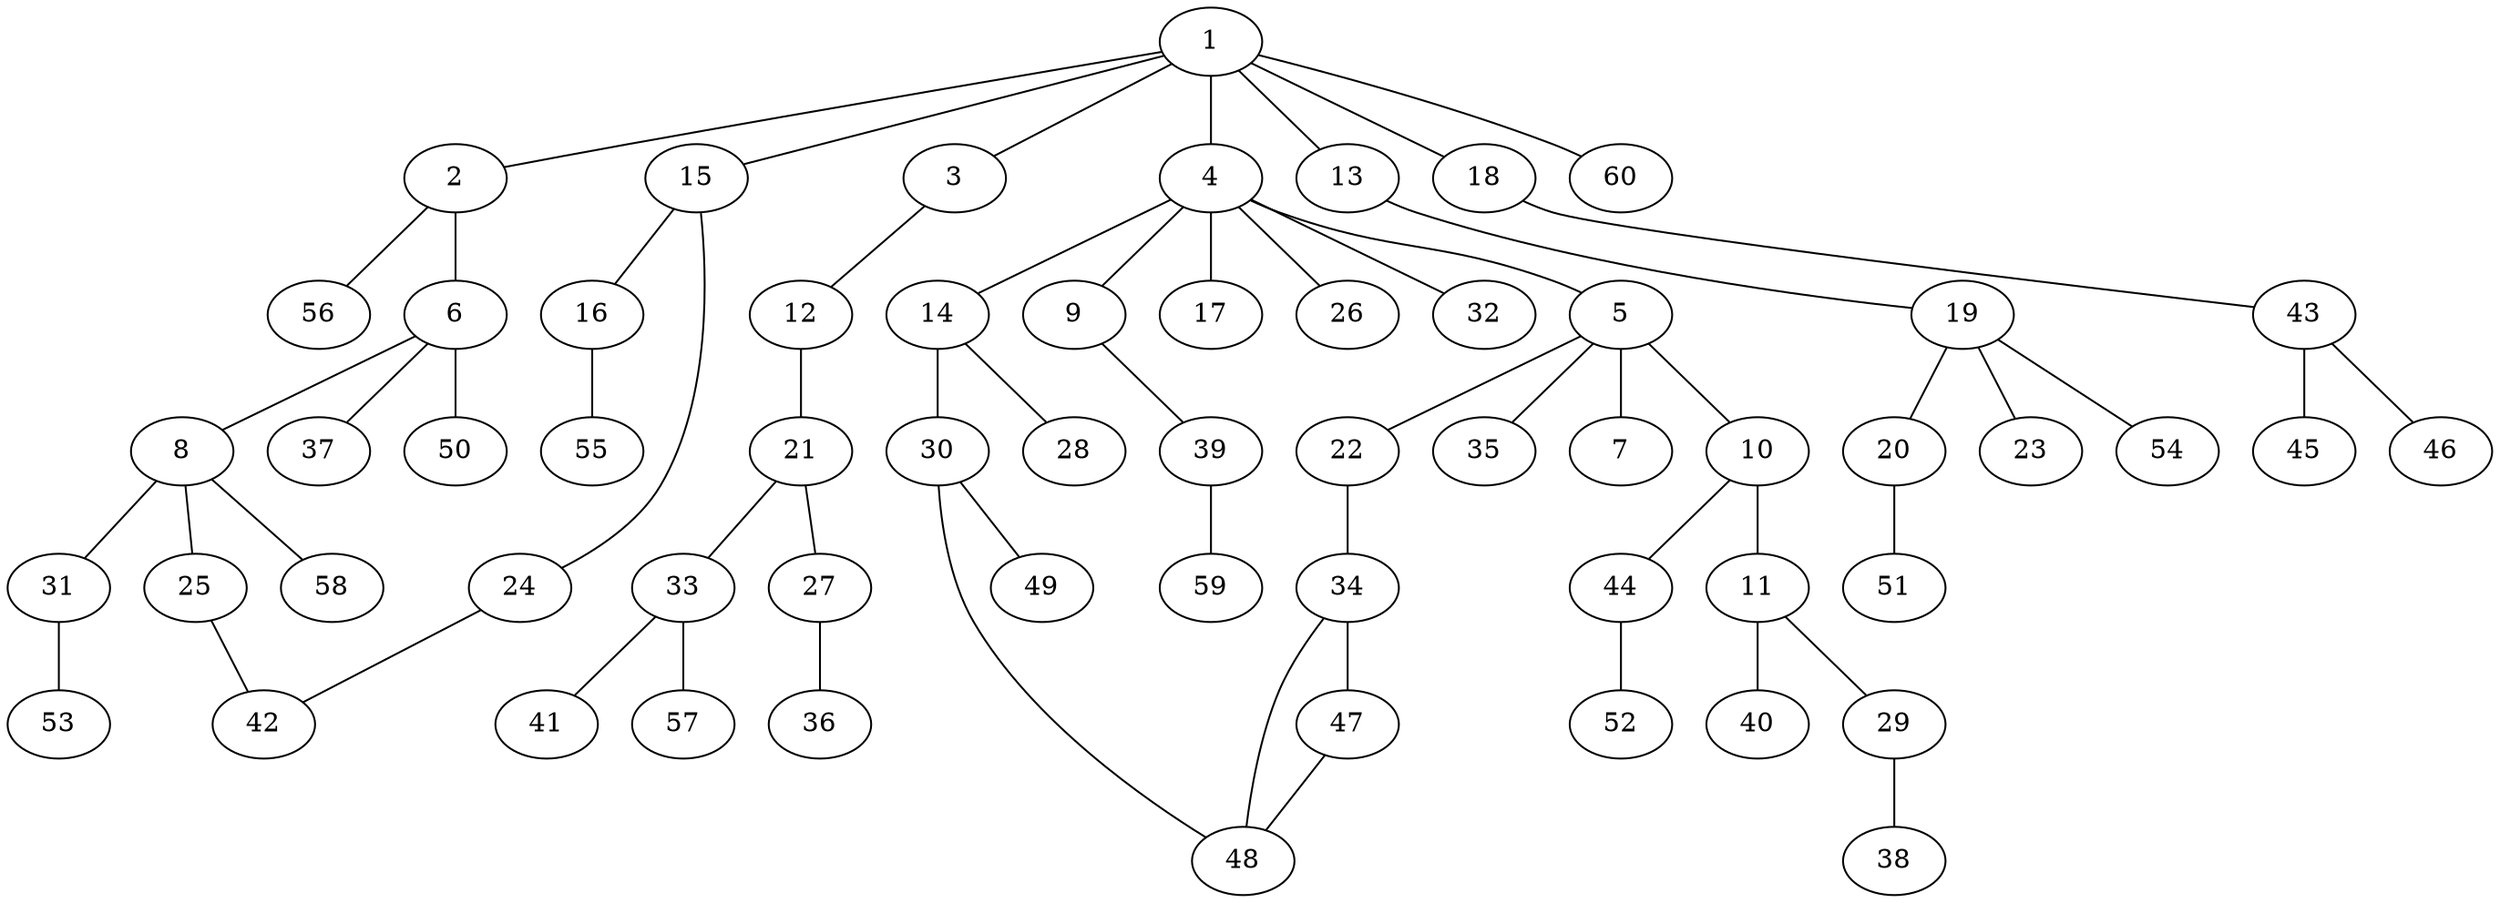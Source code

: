 graph graphname {1--2
1--3
1--4
1--13
1--15
1--18
1--60
2--6
2--56
3--12
4--5
4--9
4--14
4--17
4--26
4--32
5--7
5--10
5--22
5--35
6--8
6--37
6--50
8--25
8--31
8--58
9--39
10--11
10--44
11--29
11--40
12--21
13--19
14--28
14--30
15--16
15--24
16--55
18--43
19--20
19--23
19--54
20--51
21--27
21--33
22--34
24--42
25--42
27--36
29--38
30--48
30--49
31--53
33--41
33--57
34--47
34--48
39--59
43--45
43--46
44--52
47--48
}